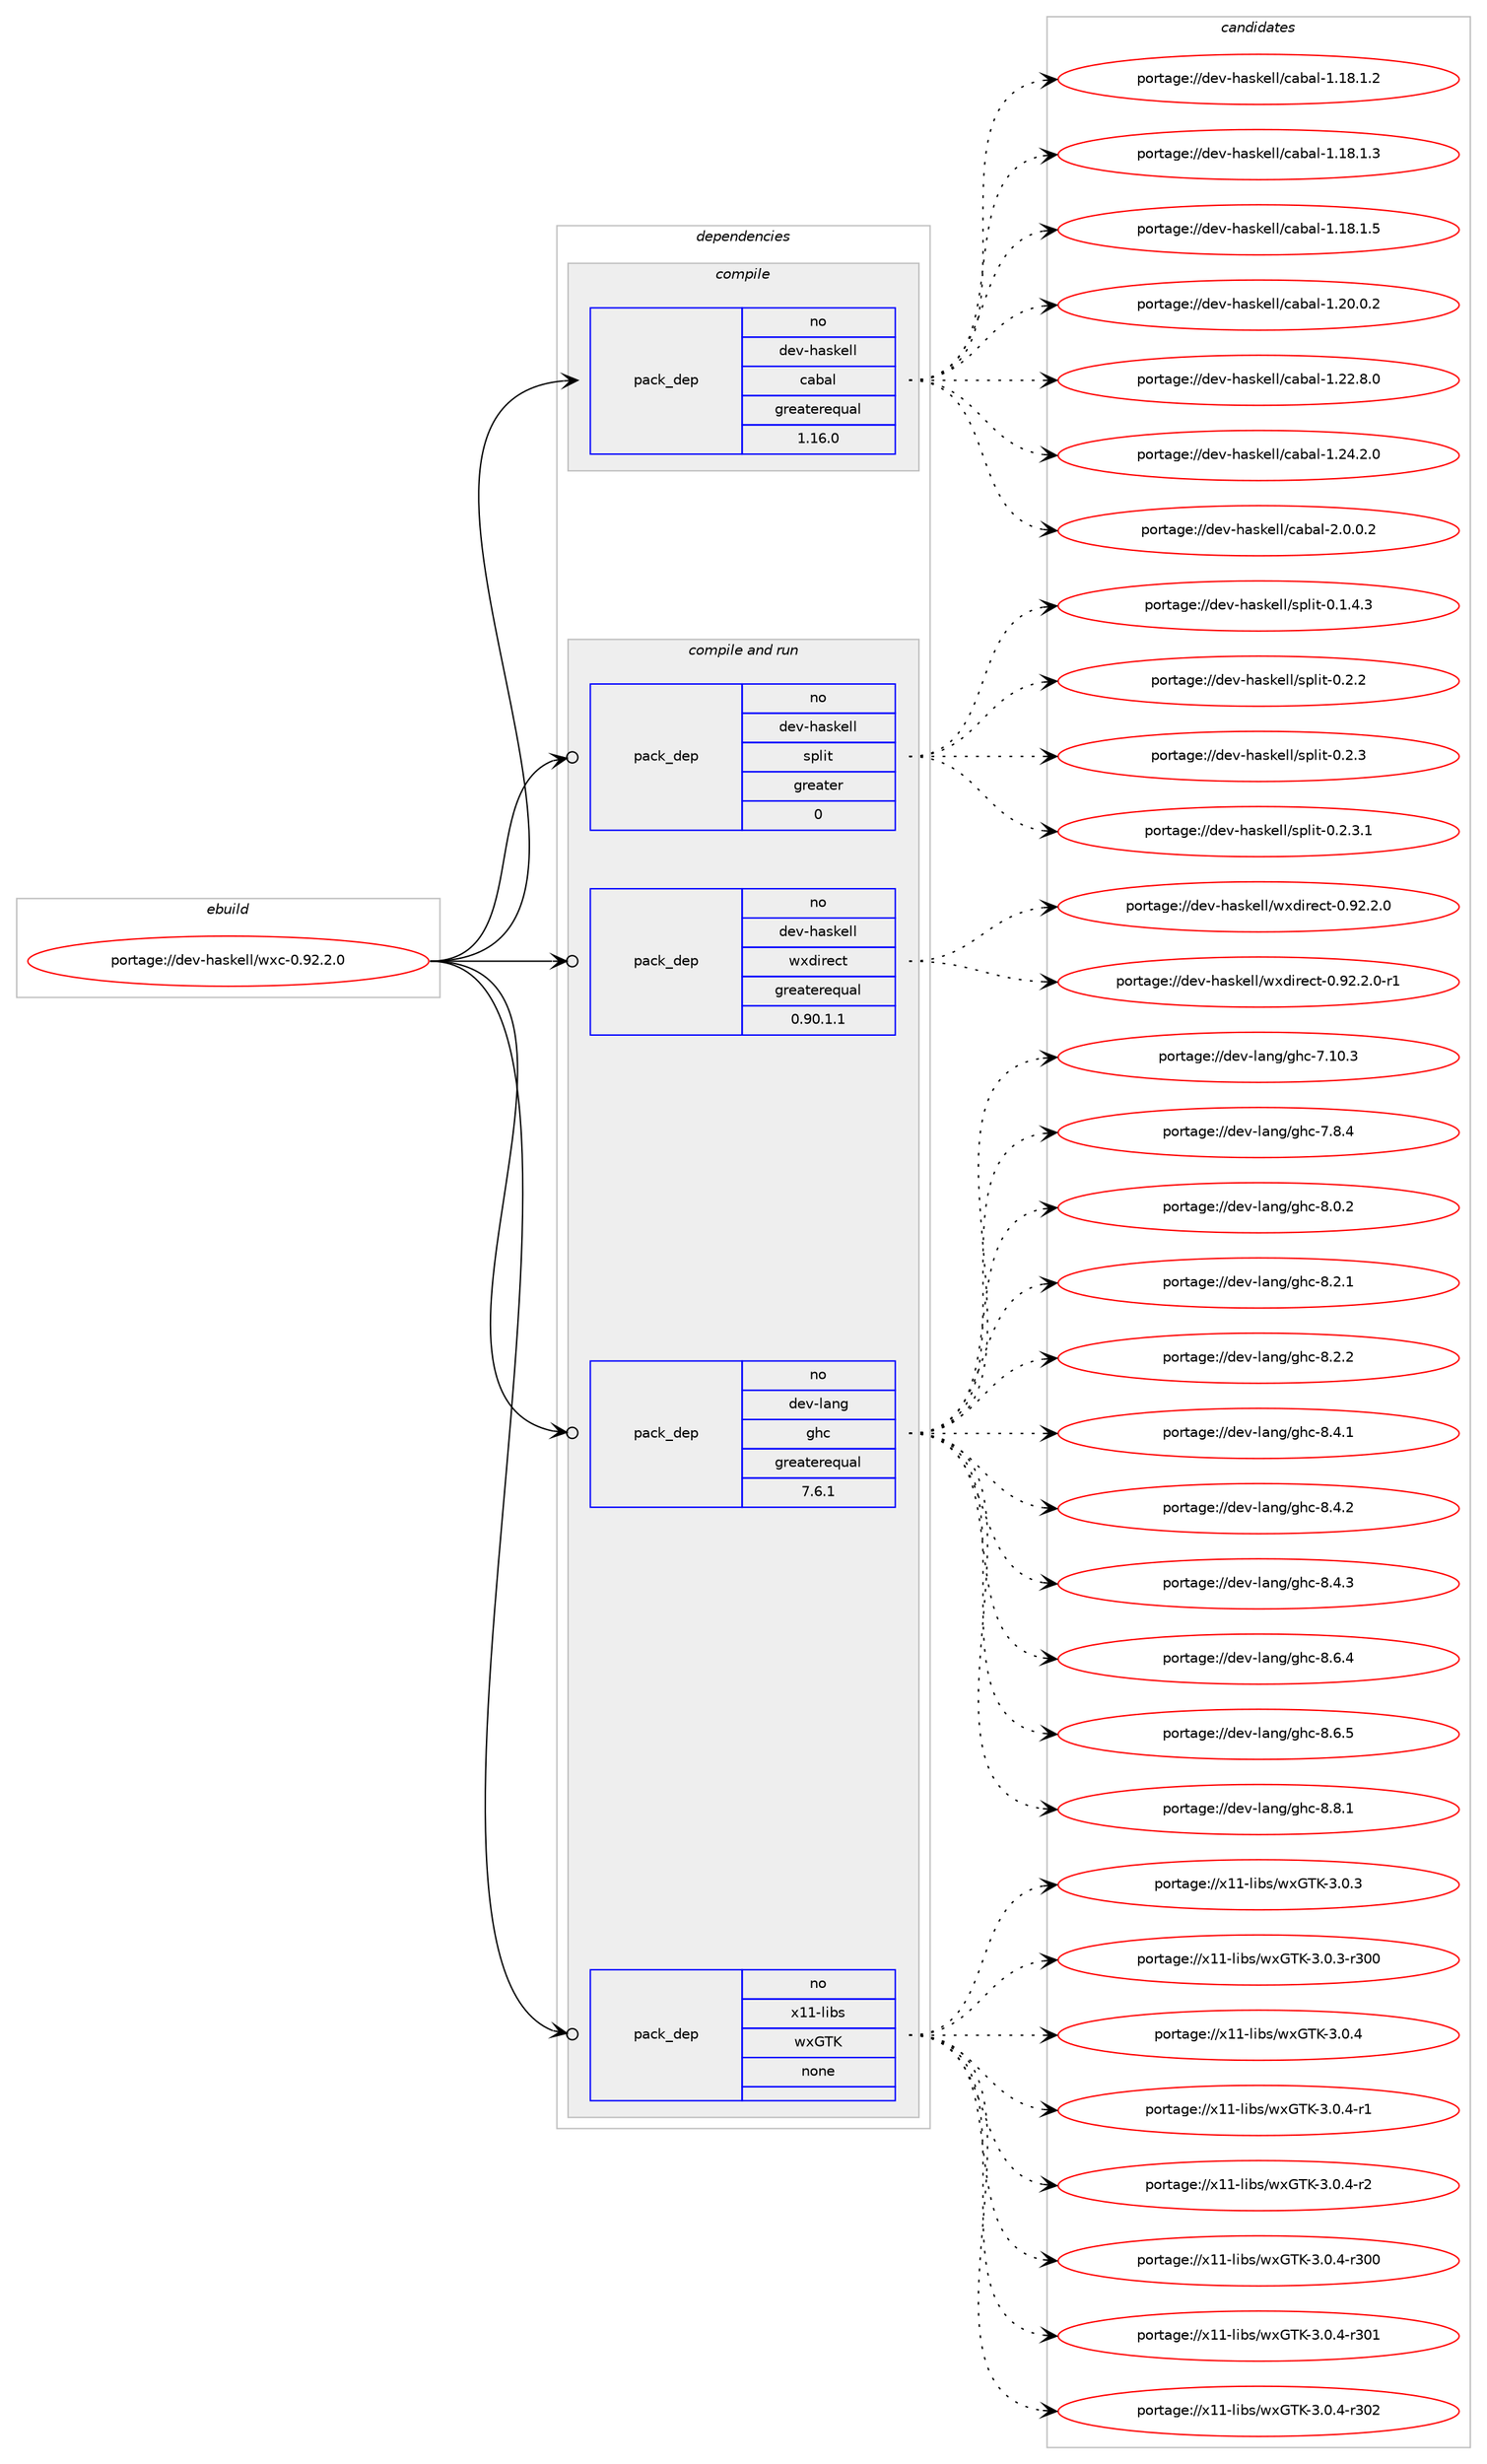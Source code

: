 digraph prolog {

# *************
# Graph options
# *************

newrank=true;
concentrate=true;
compound=true;
graph [rankdir=LR,fontname=Helvetica,fontsize=10,ranksep=1.5];#, ranksep=2.5, nodesep=0.2];
edge  [arrowhead=vee];
node  [fontname=Helvetica,fontsize=10];

# **********
# The ebuild
# **********

subgraph cluster_leftcol {
color=gray;
rank=same;
label=<<i>ebuild</i>>;
id [label="portage://dev-haskell/wxc-0.92.2.0", color=red, width=4, href="../dev-haskell/wxc-0.92.2.0.svg"];
}

# ****************
# The dependencies
# ****************

subgraph cluster_midcol {
color=gray;
label=<<i>dependencies</i>>;
subgraph cluster_compile {
fillcolor="#eeeeee";
style=filled;
label=<<i>compile</i>>;
subgraph pack63017 {
dependency83283 [label=<<TABLE BORDER="0" CELLBORDER="1" CELLSPACING="0" CELLPADDING="4" WIDTH="220"><TR><TD ROWSPAN="6" CELLPADDING="30">pack_dep</TD></TR><TR><TD WIDTH="110">no</TD></TR><TR><TD>dev-haskell</TD></TR><TR><TD>cabal</TD></TR><TR><TD>greaterequal</TD></TR><TR><TD>1.16.0</TD></TR></TABLE>>, shape=none, color=blue];
}
id:e -> dependency83283:w [weight=20,style="solid",arrowhead="vee"];
}
subgraph cluster_compileandrun {
fillcolor="#eeeeee";
style=filled;
label=<<i>compile and run</i>>;
subgraph pack63018 {
dependency83284 [label=<<TABLE BORDER="0" CELLBORDER="1" CELLSPACING="0" CELLPADDING="4" WIDTH="220"><TR><TD ROWSPAN="6" CELLPADDING="30">pack_dep</TD></TR><TR><TD WIDTH="110">no</TD></TR><TR><TD>dev-haskell</TD></TR><TR><TD>split</TD></TR><TR><TD>greater</TD></TR><TR><TD>0</TD></TR></TABLE>>, shape=none, color=blue];
}
id:e -> dependency83284:w [weight=20,style="solid",arrowhead="odotvee"];
subgraph pack63019 {
dependency83285 [label=<<TABLE BORDER="0" CELLBORDER="1" CELLSPACING="0" CELLPADDING="4" WIDTH="220"><TR><TD ROWSPAN="6" CELLPADDING="30">pack_dep</TD></TR><TR><TD WIDTH="110">no</TD></TR><TR><TD>dev-haskell</TD></TR><TR><TD>wxdirect</TD></TR><TR><TD>greaterequal</TD></TR><TR><TD>0.90.1.1</TD></TR></TABLE>>, shape=none, color=blue];
}
id:e -> dependency83285:w [weight=20,style="solid",arrowhead="odotvee"];
subgraph pack63020 {
dependency83286 [label=<<TABLE BORDER="0" CELLBORDER="1" CELLSPACING="0" CELLPADDING="4" WIDTH="220"><TR><TD ROWSPAN="6" CELLPADDING="30">pack_dep</TD></TR><TR><TD WIDTH="110">no</TD></TR><TR><TD>dev-lang</TD></TR><TR><TD>ghc</TD></TR><TR><TD>greaterequal</TD></TR><TR><TD>7.6.1</TD></TR></TABLE>>, shape=none, color=blue];
}
id:e -> dependency83286:w [weight=20,style="solid",arrowhead="odotvee"];
subgraph pack63021 {
dependency83287 [label=<<TABLE BORDER="0" CELLBORDER="1" CELLSPACING="0" CELLPADDING="4" WIDTH="220"><TR><TD ROWSPAN="6" CELLPADDING="30">pack_dep</TD></TR><TR><TD WIDTH="110">no</TD></TR><TR><TD>x11-libs</TD></TR><TR><TD>wxGTK</TD></TR><TR><TD>none</TD></TR><TR><TD></TD></TR></TABLE>>, shape=none, color=blue];
}
id:e -> dependency83287:w [weight=20,style="solid",arrowhead="odotvee"];
}
subgraph cluster_run {
fillcolor="#eeeeee";
style=filled;
label=<<i>run</i>>;
}
}

# **************
# The candidates
# **************

subgraph cluster_choices {
rank=same;
color=gray;
label=<<i>candidates</i>>;

subgraph choice63017 {
color=black;
nodesep=1;
choiceportage10010111845104971151071011081084799979897108454946495646494650 [label="portage://dev-haskell/cabal-1.18.1.2", color=red, width=4,href="../dev-haskell/cabal-1.18.1.2.svg"];
choiceportage10010111845104971151071011081084799979897108454946495646494651 [label="portage://dev-haskell/cabal-1.18.1.3", color=red, width=4,href="../dev-haskell/cabal-1.18.1.3.svg"];
choiceportage10010111845104971151071011081084799979897108454946495646494653 [label="portage://dev-haskell/cabal-1.18.1.5", color=red, width=4,href="../dev-haskell/cabal-1.18.1.5.svg"];
choiceportage10010111845104971151071011081084799979897108454946504846484650 [label="portage://dev-haskell/cabal-1.20.0.2", color=red, width=4,href="../dev-haskell/cabal-1.20.0.2.svg"];
choiceportage10010111845104971151071011081084799979897108454946505046564648 [label="portage://dev-haskell/cabal-1.22.8.0", color=red, width=4,href="../dev-haskell/cabal-1.22.8.0.svg"];
choiceportage10010111845104971151071011081084799979897108454946505246504648 [label="portage://dev-haskell/cabal-1.24.2.0", color=red, width=4,href="../dev-haskell/cabal-1.24.2.0.svg"];
choiceportage100101118451049711510710110810847999798971084550464846484650 [label="portage://dev-haskell/cabal-2.0.0.2", color=red, width=4,href="../dev-haskell/cabal-2.0.0.2.svg"];
dependency83283:e -> choiceportage10010111845104971151071011081084799979897108454946495646494650:w [style=dotted,weight="100"];
dependency83283:e -> choiceportage10010111845104971151071011081084799979897108454946495646494651:w [style=dotted,weight="100"];
dependency83283:e -> choiceportage10010111845104971151071011081084799979897108454946495646494653:w [style=dotted,weight="100"];
dependency83283:e -> choiceportage10010111845104971151071011081084799979897108454946504846484650:w [style=dotted,weight="100"];
dependency83283:e -> choiceportage10010111845104971151071011081084799979897108454946505046564648:w [style=dotted,weight="100"];
dependency83283:e -> choiceportage10010111845104971151071011081084799979897108454946505246504648:w [style=dotted,weight="100"];
dependency83283:e -> choiceportage100101118451049711510710110810847999798971084550464846484650:w [style=dotted,weight="100"];
}
subgraph choice63018 {
color=black;
nodesep=1;
choiceportage1001011184510497115107101108108471151121081051164548464946524651 [label="portage://dev-haskell/split-0.1.4.3", color=red, width=4,href="../dev-haskell/split-0.1.4.3.svg"];
choiceportage100101118451049711510710110810847115112108105116454846504650 [label="portage://dev-haskell/split-0.2.2", color=red, width=4,href="../dev-haskell/split-0.2.2.svg"];
choiceportage100101118451049711510710110810847115112108105116454846504651 [label="portage://dev-haskell/split-0.2.3", color=red, width=4,href="../dev-haskell/split-0.2.3.svg"];
choiceportage1001011184510497115107101108108471151121081051164548465046514649 [label="portage://dev-haskell/split-0.2.3.1", color=red, width=4,href="../dev-haskell/split-0.2.3.1.svg"];
dependency83284:e -> choiceportage1001011184510497115107101108108471151121081051164548464946524651:w [style=dotted,weight="100"];
dependency83284:e -> choiceportage100101118451049711510710110810847115112108105116454846504650:w [style=dotted,weight="100"];
dependency83284:e -> choiceportage100101118451049711510710110810847115112108105116454846504651:w [style=dotted,weight="100"];
dependency83284:e -> choiceportage1001011184510497115107101108108471151121081051164548465046514649:w [style=dotted,weight="100"];
}
subgraph choice63019 {
color=black;
nodesep=1;
choiceportage10010111845104971151071011081084711912010010511410199116454846575046504648 [label="portage://dev-haskell/wxdirect-0.92.2.0", color=red, width=4,href="../dev-haskell/wxdirect-0.92.2.0.svg"];
choiceportage100101118451049711510710110810847119120100105114101991164548465750465046484511449 [label="portage://dev-haskell/wxdirect-0.92.2.0-r1", color=red, width=4,href="../dev-haskell/wxdirect-0.92.2.0-r1.svg"];
dependency83285:e -> choiceportage10010111845104971151071011081084711912010010511410199116454846575046504648:w [style=dotted,weight="100"];
dependency83285:e -> choiceportage100101118451049711510710110810847119120100105114101991164548465750465046484511449:w [style=dotted,weight="100"];
}
subgraph choice63020 {
color=black;
nodesep=1;
choiceportage1001011184510897110103471031049945554649484651 [label="portage://dev-lang/ghc-7.10.3", color=red, width=4,href="../dev-lang/ghc-7.10.3.svg"];
choiceportage10010111845108971101034710310499455546564652 [label="portage://dev-lang/ghc-7.8.4", color=red, width=4,href="../dev-lang/ghc-7.8.4.svg"];
choiceportage10010111845108971101034710310499455646484650 [label="portage://dev-lang/ghc-8.0.2", color=red, width=4,href="../dev-lang/ghc-8.0.2.svg"];
choiceportage10010111845108971101034710310499455646504649 [label="portage://dev-lang/ghc-8.2.1", color=red, width=4,href="../dev-lang/ghc-8.2.1.svg"];
choiceportage10010111845108971101034710310499455646504650 [label="portage://dev-lang/ghc-8.2.2", color=red, width=4,href="../dev-lang/ghc-8.2.2.svg"];
choiceportage10010111845108971101034710310499455646524649 [label="portage://dev-lang/ghc-8.4.1", color=red, width=4,href="../dev-lang/ghc-8.4.1.svg"];
choiceportage10010111845108971101034710310499455646524650 [label="portage://dev-lang/ghc-8.4.2", color=red, width=4,href="../dev-lang/ghc-8.4.2.svg"];
choiceportage10010111845108971101034710310499455646524651 [label="portage://dev-lang/ghc-8.4.3", color=red, width=4,href="../dev-lang/ghc-8.4.3.svg"];
choiceportage10010111845108971101034710310499455646544652 [label="portage://dev-lang/ghc-8.6.4", color=red, width=4,href="../dev-lang/ghc-8.6.4.svg"];
choiceportage10010111845108971101034710310499455646544653 [label="portage://dev-lang/ghc-8.6.5", color=red, width=4,href="../dev-lang/ghc-8.6.5.svg"];
choiceportage10010111845108971101034710310499455646564649 [label="portage://dev-lang/ghc-8.8.1", color=red, width=4,href="../dev-lang/ghc-8.8.1.svg"];
dependency83286:e -> choiceportage1001011184510897110103471031049945554649484651:w [style=dotted,weight="100"];
dependency83286:e -> choiceportage10010111845108971101034710310499455546564652:w [style=dotted,weight="100"];
dependency83286:e -> choiceportage10010111845108971101034710310499455646484650:w [style=dotted,weight="100"];
dependency83286:e -> choiceportage10010111845108971101034710310499455646504649:w [style=dotted,weight="100"];
dependency83286:e -> choiceportage10010111845108971101034710310499455646504650:w [style=dotted,weight="100"];
dependency83286:e -> choiceportage10010111845108971101034710310499455646524649:w [style=dotted,weight="100"];
dependency83286:e -> choiceportage10010111845108971101034710310499455646524650:w [style=dotted,weight="100"];
dependency83286:e -> choiceportage10010111845108971101034710310499455646524651:w [style=dotted,weight="100"];
dependency83286:e -> choiceportage10010111845108971101034710310499455646544652:w [style=dotted,weight="100"];
dependency83286:e -> choiceportage10010111845108971101034710310499455646544653:w [style=dotted,weight="100"];
dependency83286:e -> choiceportage10010111845108971101034710310499455646564649:w [style=dotted,weight="100"];
}
subgraph choice63021 {
color=black;
nodesep=1;
choiceportage1204949451081059811547119120718475455146484651 [label="portage://x11-libs/wxGTK-3.0.3", color=red, width=4,href="../x11-libs/wxGTK-3.0.3.svg"];
choiceportage120494945108105981154711912071847545514648465145114514848 [label="portage://x11-libs/wxGTK-3.0.3-r300", color=red, width=4,href="../x11-libs/wxGTK-3.0.3-r300.svg"];
choiceportage1204949451081059811547119120718475455146484652 [label="portage://x11-libs/wxGTK-3.0.4", color=red, width=4,href="../x11-libs/wxGTK-3.0.4.svg"];
choiceportage12049494510810598115471191207184754551464846524511449 [label="portage://x11-libs/wxGTK-3.0.4-r1", color=red, width=4,href="../x11-libs/wxGTK-3.0.4-r1.svg"];
choiceportage12049494510810598115471191207184754551464846524511450 [label="portage://x11-libs/wxGTK-3.0.4-r2", color=red, width=4,href="../x11-libs/wxGTK-3.0.4-r2.svg"];
choiceportage120494945108105981154711912071847545514648465245114514848 [label="portage://x11-libs/wxGTK-3.0.4-r300", color=red, width=4,href="../x11-libs/wxGTK-3.0.4-r300.svg"];
choiceportage120494945108105981154711912071847545514648465245114514849 [label="portage://x11-libs/wxGTK-3.0.4-r301", color=red, width=4,href="../x11-libs/wxGTK-3.0.4-r301.svg"];
choiceportage120494945108105981154711912071847545514648465245114514850 [label="portage://x11-libs/wxGTK-3.0.4-r302", color=red, width=4,href="../x11-libs/wxGTK-3.0.4-r302.svg"];
dependency83287:e -> choiceportage1204949451081059811547119120718475455146484651:w [style=dotted,weight="100"];
dependency83287:e -> choiceportage120494945108105981154711912071847545514648465145114514848:w [style=dotted,weight="100"];
dependency83287:e -> choiceportage1204949451081059811547119120718475455146484652:w [style=dotted,weight="100"];
dependency83287:e -> choiceportage12049494510810598115471191207184754551464846524511449:w [style=dotted,weight="100"];
dependency83287:e -> choiceportage12049494510810598115471191207184754551464846524511450:w [style=dotted,weight="100"];
dependency83287:e -> choiceportage120494945108105981154711912071847545514648465245114514848:w [style=dotted,weight="100"];
dependency83287:e -> choiceportage120494945108105981154711912071847545514648465245114514849:w [style=dotted,weight="100"];
dependency83287:e -> choiceportage120494945108105981154711912071847545514648465245114514850:w [style=dotted,weight="100"];
}
}

}
